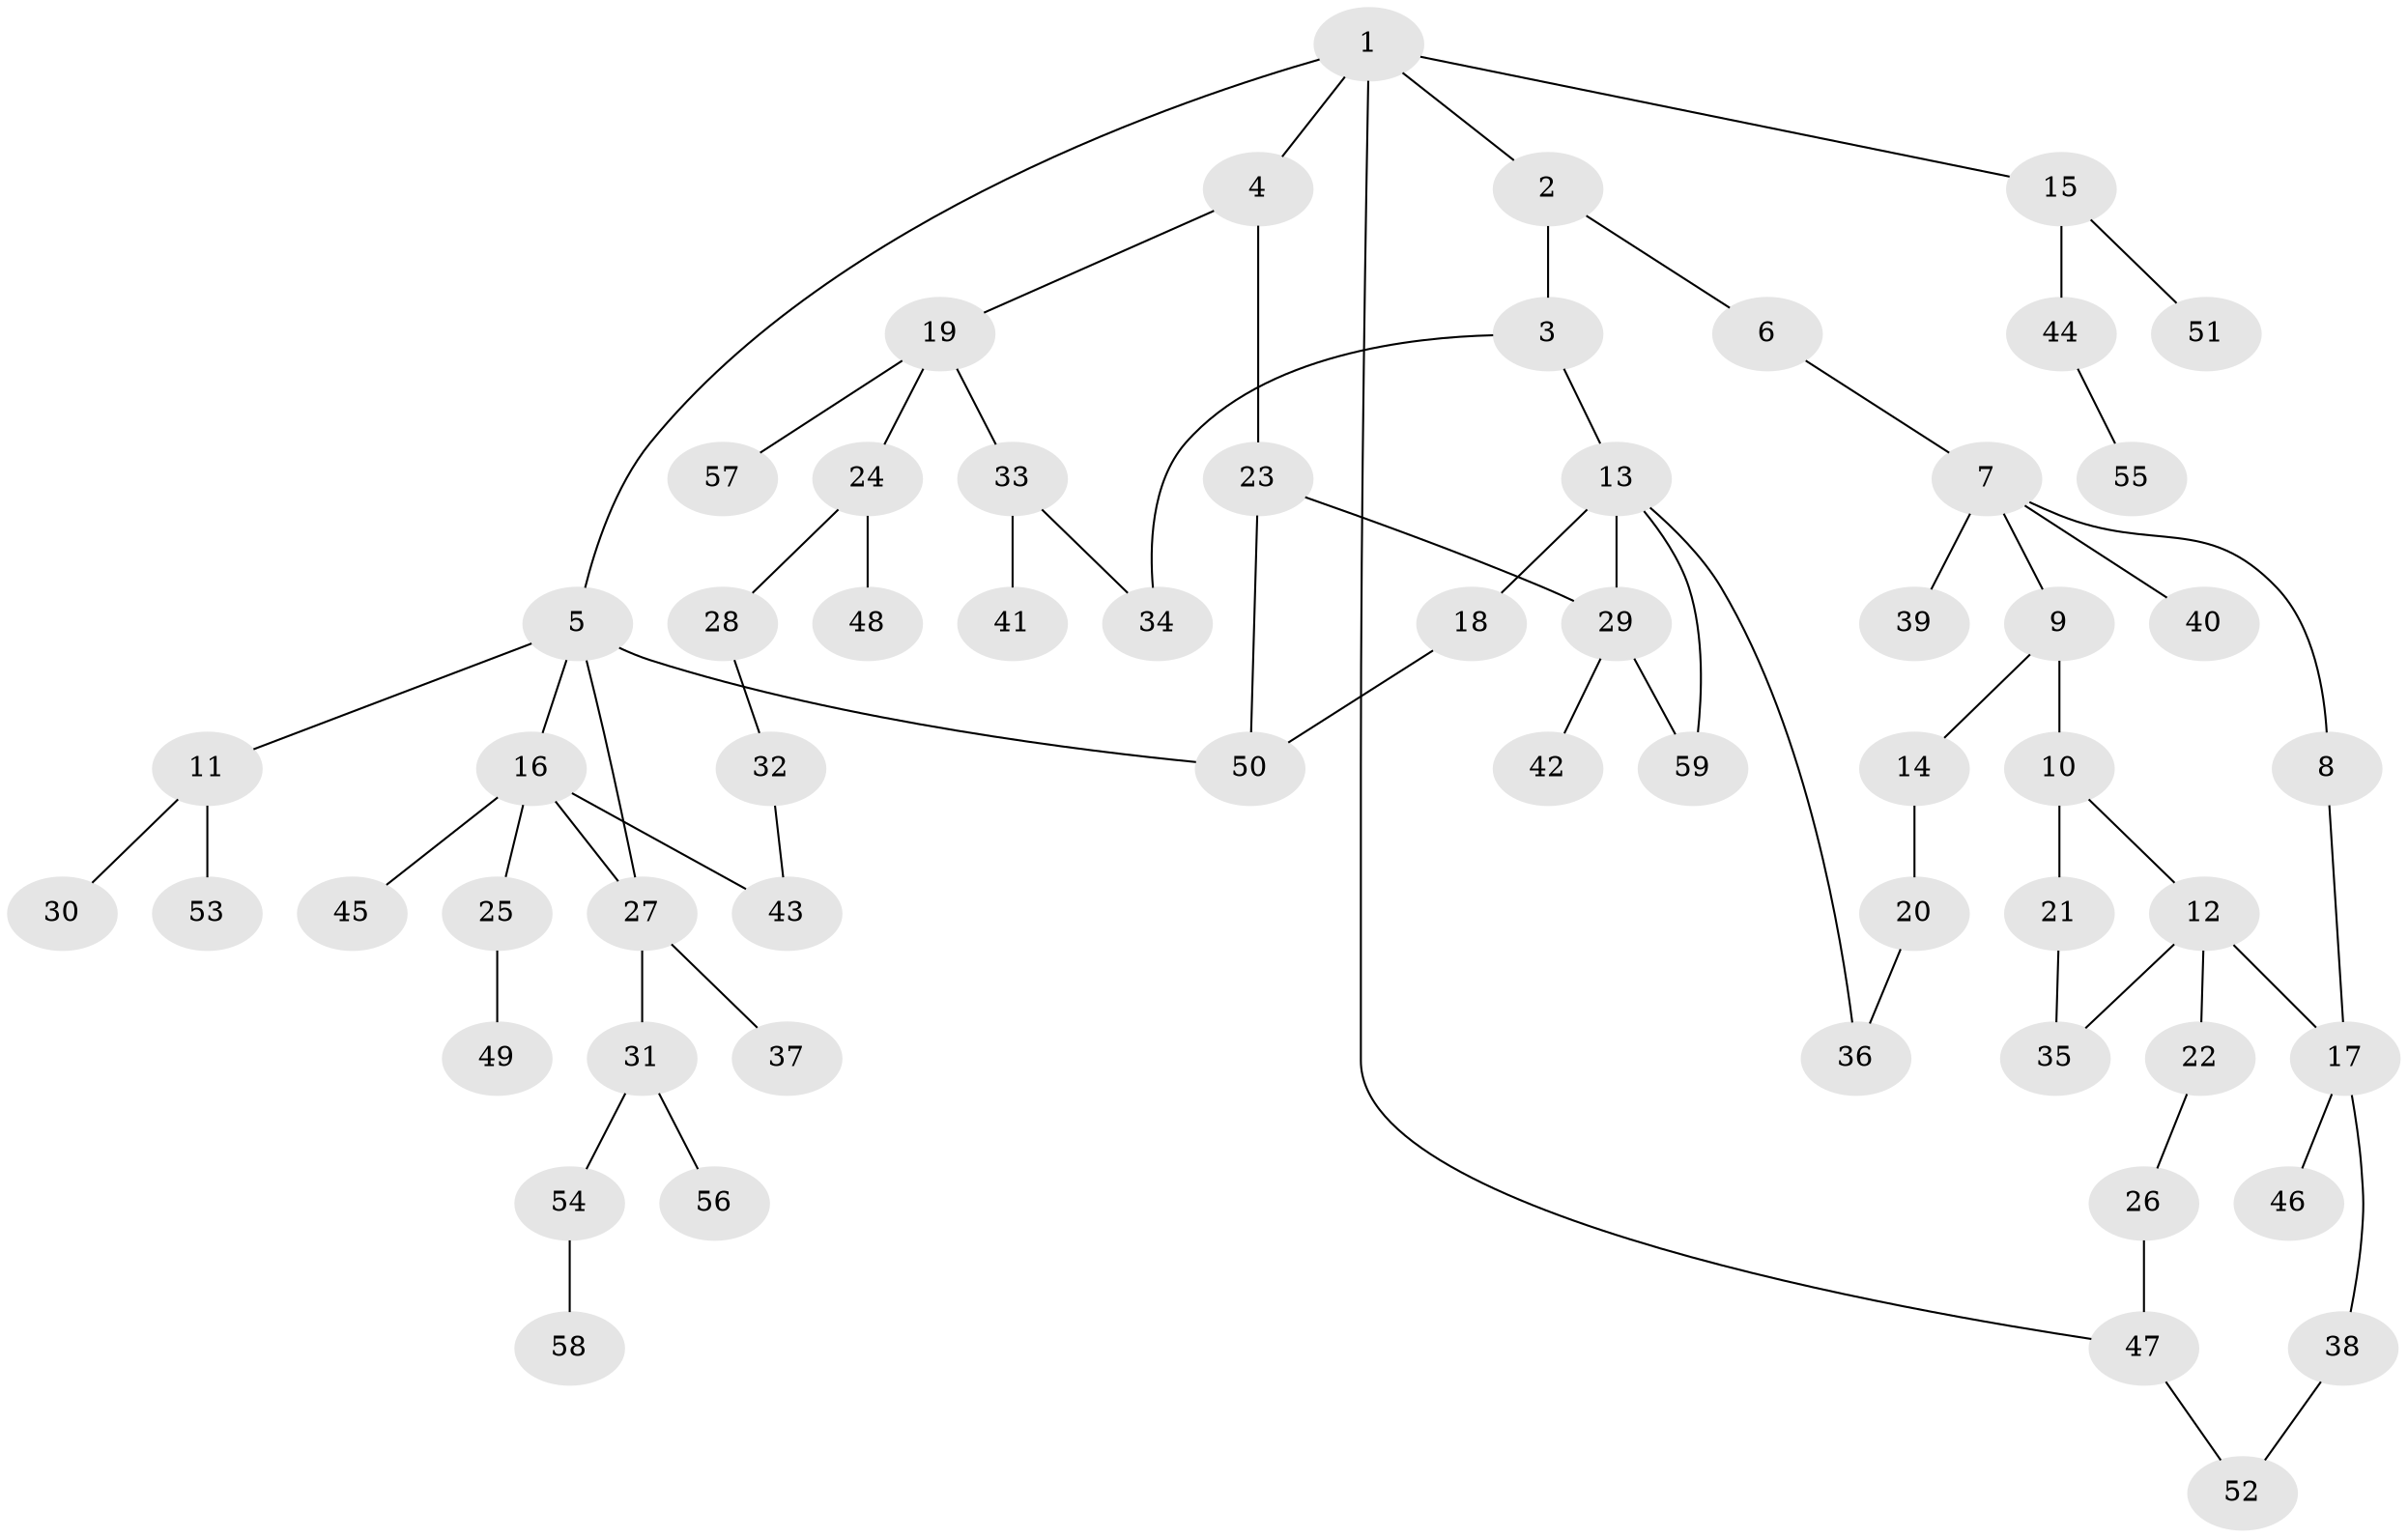 // coarse degree distribution, {8: 0.02857142857142857, 4: 0.11428571428571428, 5: 0.05714285714285714, 2: 0.2857142857142857, 3: 0.22857142857142856, 1: 0.2857142857142857}
// Generated by graph-tools (version 1.1) at 2025/41/03/06/25 10:41:25]
// undirected, 59 vertices, 70 edges
graph export_dot {
graph [start="1"]
  node [color=gray90,style=filled];
  1;
  2;
  3;
  4;
  5;
  6;
  7;
  8;
  9;
  10;
  11;
  12;
  13;
  14;
  15;
  16;
  17;
  18;
  19;
  20;
  21;
  22;
  23;
  24;
  25;
  26;
  27;
  28;
  29;
  30;
  31;
  32;
  33;
  34;
  35;
  36;
  37;
  38;
  39;
  40;
  41;
  42;
  43;
  44;
  45;
  46;
  47;
  48;
  49;
  50;
  51;
  52;
  53;
  54;
  55;
  56;
  57;
  58;
  59;
  1 -- 2;
  1 -- 4;
  1 -- 5;
  1 -- 15;
  1 -- 47;
  2 -- 3;
  2 -- 6;
  3 -- 13;
  3 -- 34;
  4 -- 19;
  4 -- 23;
  5 -- 11;
  5 -- 16;
  5 -- 50;
  5 -- 27;
  6 -- 7;
  7 -- 8;
  7 -- 9;
  7 -- 39;
  7 -- 40;
  8 -- 17;
  9 -- 10;
  9 -- 14;
  10 -- 12;
  10 -- 21;
  11 -- 30;
  11 -- 53;
  12 -- 17;
  12 -- 22;
  12 -- 35;
  13 -- 18;
  13 -- 29;
  13 -- 59;
  13 -- 36;
  14 -- 20;
  15 -- 44;
  15 -- 51;
  16 -- 25;
  16 -- 27;
  16 -- 45;
  16 -- 43;
  17 -- 38;
  17 -- 46;
  18 -- 50;
  19 -- 24;
  19 -- 33;
  19 -- 57;
  20 -- 36;
  21 -- 35;
  22 -- 26;
  23 -- 29;
  23 -- 50;
  24 -- 28;
  24 -- 48;
  25 -- 49;
  26 -- 47;
  27 -- 31;
  27 -- 37;
  28 -- 32;
  29 -- 42;
  29 -- 59;
  31 -- 54;
  31 -- 56;
  32 -- 43;
  33 -- 41;
  33 -- 34;
  38 -- 52;
  44 -- 55;
  47 -- 52;
  54 -- 58;
}
